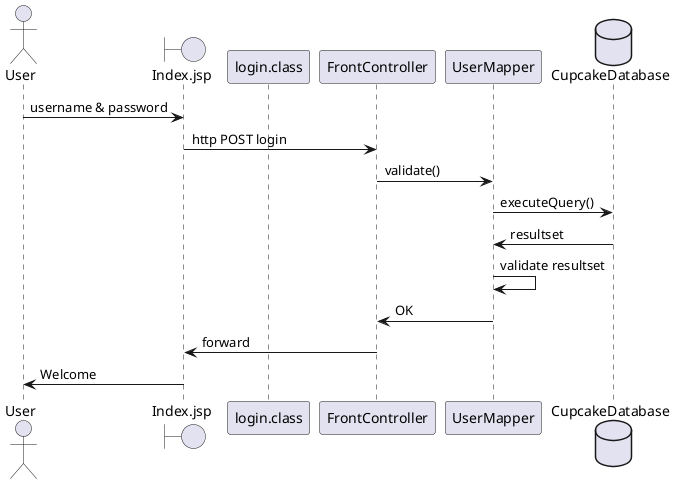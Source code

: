 @startuml
actor User
boundary Index.jsp
participant login.class
participant FrontController
participant UserMapper
database CupcakeDatabase


User -> Index.jsp : username & password
Index.jsp -> FrontController: http POST login
FrontController -> UserMapper: validate()
UserMapper ->  CupcakeDatabase: executeQuery()
CupcakeDatabase -> UserMapper: resultset
UserMapper -> UserMapper: validate resultset
UserMapper -> FrontController: OK
FrontController -> Index.jsp: forward
Index.jsp -> User: Welcome
@enduml